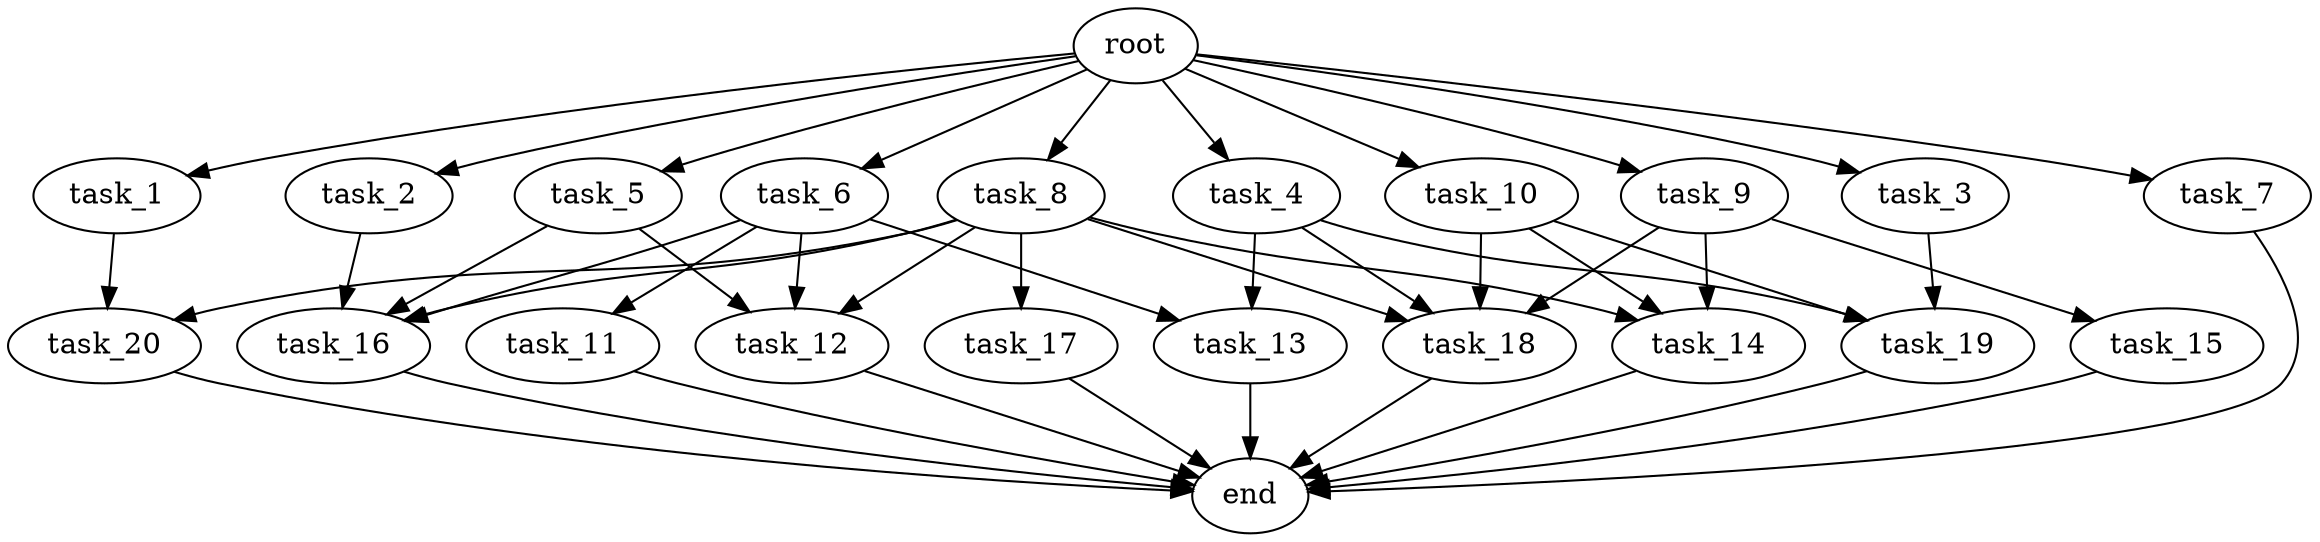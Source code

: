 digraph G {
  root [size="0.000000e+00"];
  task_1 [size="1.528339e+09"];
  task_2 [size="9.705401e+09"];
  task_3 [size="9.097444e+09"];
  task_4 [size="3.293518e+09"];
  task_5 [size="5.422795e+09"];
  task_6 [size="2.068366e+09"];
  task_7 [size="1.386627e+09"];
  task_8 [size="5.413997e+09"];
  task_9 [size="8.001250e+09"];
  task_10 [size="8.626014e+09"];
  task_11 [size="3.090675e+09"];
  task_12 [size="7.051659e+09"];
  task_13 [size="5.238531e+09"];
  task_14 [size="1.353390e+09"];
  task_15 [size="9.956862e+09"];
  task_16 [size="9.757793e+09"];
  task_17 [size="1.452379e+09"];
  task_18 [size="9.330366e+09"];
  task_19 [size="9.171204e+09"];
  task_20 [size="3.175645e+09"];
  end [size="0.000000e+00"];

  root -> task_1 [size="1.000000e-12"];
  root -> task_2 [size="1.000000e-12"];
  root -> task_3 [size="1.000000e-12"];
  root -> task_4 [size="1.000000e-12"];
  root -> task_5 [size="1.000000e-12"];
  root -> task_6 [size="1.000000e-12"];
  root -> task_7 [size="1.000000e-12"];
  root -> task_8 [size="1.000000e-12"];
  root -> task_9 [size="1.000000e-12"];
  root -> task_10 [size="1.000000e-12"];
  task_1 -> task_20 [size="1.587822e+08"];
  task_2 -> task_16 [size="2.439448e+08"];
  task_3 -> task_19 [size="3.057068e+08"];
  task_4 -> task_13 [size="2.619266e+08"];
  task_4 -> task_18 [size="2.332592e+08"];
  task_4 -> task_19 [size="3.057068e+08"];
  task_5 -> task_12 [size="2.350553e+08"];
  task_5 -> task_16 [size="2.439448e+08"];
  task_6 -> task_11 [size="3.090675e+08"];
  task_6 -> task_12 [size="2.350553e+08"];
  task_6 -> task_13 [size="2.619266e+08"];
  task_6 -> task_16 [size="2.439448e+08"];
  task_7 -> end [size="1.000000e-12"];
  task_8 -> task_12 [size="2.350553e+08"];
  task_8 -> task_14 [size="4.511299e+07"];
  task_8 -> task_16 [size="2.439448e+08"];
  task_8 -> task_17 [size="1.452379e+08"];
  task_8 -> task_18 [size="2.332592e+08"];
  task_8 -> task_20 [size="1.587822e+08"];
  task_9 -> task_14 [size="4.511299e+07"];
  task_9 -> task_15 [size="9.956862e+08"];
  task_9 -> task_18 [size="2.332592e+08"];
  task_10 -> task_14 [size="4.511299e+07"];
  task_10 -> task_18 [size="2.332592e+08"];
  task_10 -> task_19 [size="3.057068e+08"];
  task_11 -> end [size="1.000000e-12"];
  task_12 -> end [size="1.000000e-12"];
  task_13 -> end [size="1.000000e-12"];
  task_14 -> end [size="1.000000e-12"];
  task_15 -> end [size="1.000000e-12"];
  task_16 -> end [size="1.000000e-12"];
  task_17 -> end [size="1.000000e-12"];
  task_18 -> end [size="1.000000e-12"];
  task_19 -> end [size="1.000000e-12"];
  task_20 -> end [size="1.000000e-12"];
}
